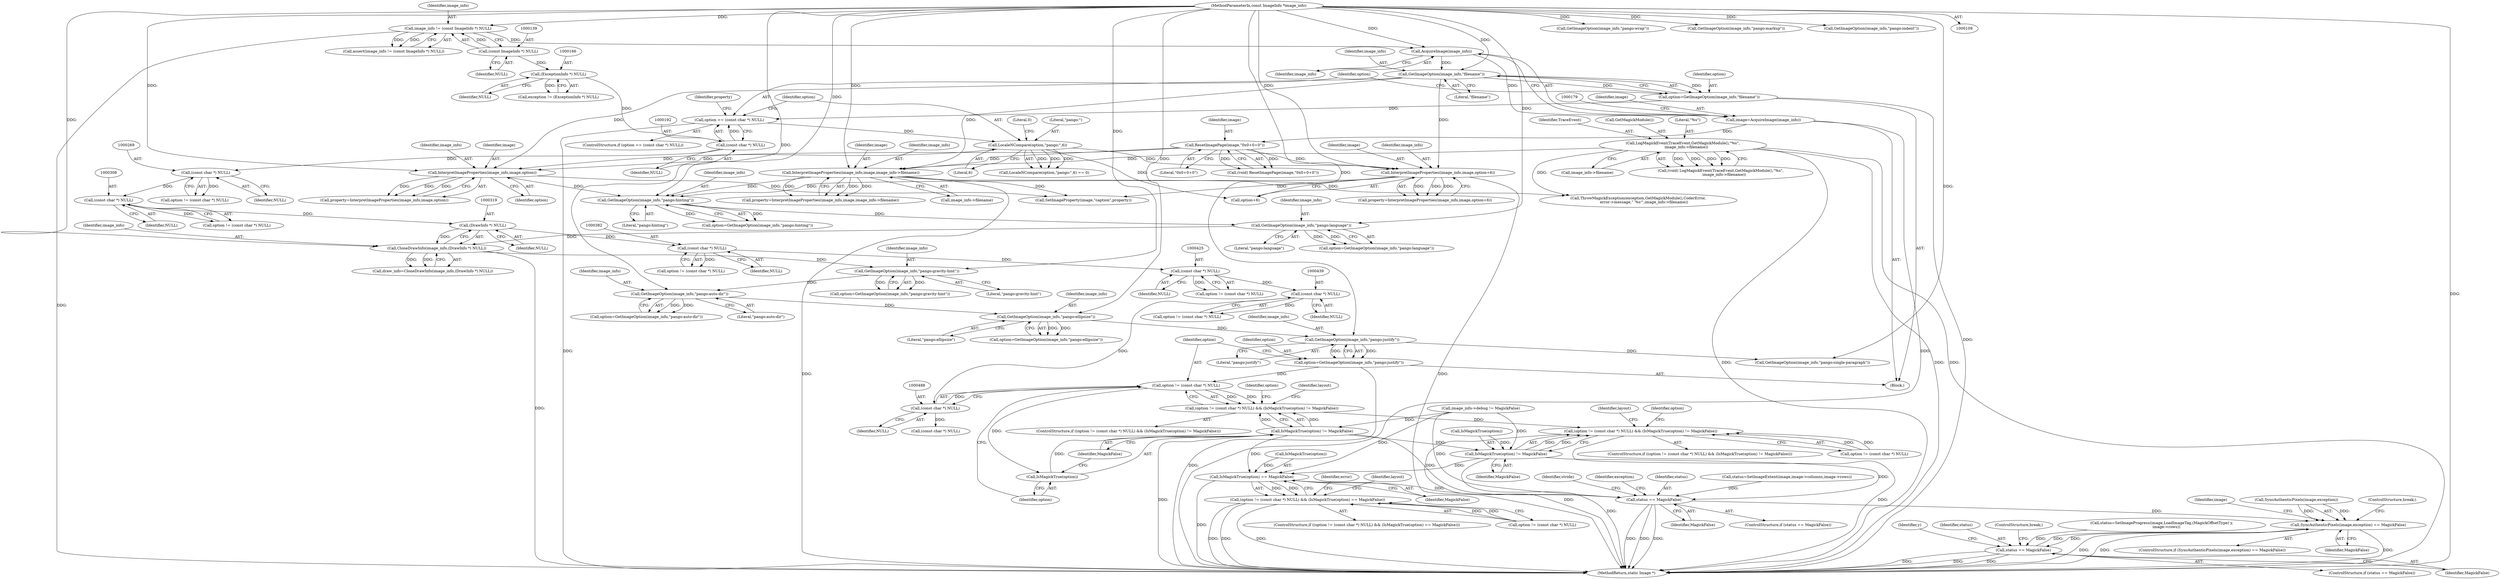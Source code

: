 digraph "0_ImageMagick_f6e9d0d9955e85bdd7540b251cd50d598dacc5e6_42@pointer" {
"1000485" [label="(Call,option != (const char *) NULL)"];
"1000478" [label="(Call,option=GetImageOption(image_info,\"pango:justify\"))"];
"1000480" [label="(Call,GetImageOption(image_info,\"pango:justify\"))"];
"1000432" [label="(Call,GetImageOption(image_info,\"pango:ellipsize\"))"];
"1000418" [label="(Call,GetImageOption(image_info,\"pango:auto-dir\"))"];
"1000375" [label="(Call,GetImageOption(image_info,\"pango:gravity-hint\"))"];
"1000316" [label="(Call,CloneDrawInfo(image_info,(DrawInfo *) NULL))"];
"1000301" [label="(Call,GetImageOption(image_info,\"pango:language\"))"];
"1000262" [label="(Call,GetImageOption(image_info,\"pango:hinting\"))"];
"1000221" [label="(Call,InterpretImageProperties(image_info,image,option))"];
"1000185" [label="(Call,GetImageOption(image_info,\"filename\"))"];
"1000176" [label="(Call,AcquireImage(image_info))"];
"1000136" [label="(Call,image_info != (const ImageInfo *) NULL)"];
"1000110" [label="(MethodParameterIn,const ImageInfo *image_info)"];
"1000138" [label="(Call,(const ImageInfo *) NULL)"];
"1000180" [label="(Call,ResetImagePage(image,\"0x0+0+0\"))"];
"1000174" [label="(Call,image=AcquireImage(image_info))"];
"1000205" [label="(Call,LocaleNCompare(option,\"pango:\",6))"];
"1000189" [label="(Call,option == (const char *) NULL)"];
"1000183" [label="(Call,option=GetImageOption(image_info,\"filename\"))"];
"1000191" [label="(Call,(const char *) NULL)"];
"1000165" [label="(Call,(ExceptionInfo *) NULL)"];
"1000196" [label="(Call,InterpretImageProperties(image_info,image,image_info->filename))"];
"1000155" [label="(Call,LogMagickEvent(TraceEvent,GetMagickModule(),\"%s\",\n      image_info->filename))"];
"1000212" [label="(Call,InterpretImageProperties(image_info,image,option+6))"];
"1000318" [label="(Call,(DrawInfo *) NULL)"];
"1000307" [label="(Call,(const char *) NULL)"];
"1000268" [label="(Call,(const char *) NULL)"];
"1000487" [label="(Call,(const char *) NULL)"];
"1000438" [label="(Call,(const char *) NULL)"];
"1000424" [label="(Call,(const char *) NULL)"];
"1000381" [label="(Call,(const char *) NULL)"];
"1000484" [label="(Call,(option != (const char *) NULL) && (IsMagickTrue(option) != MagickFalse))"];
"1000503" [label="(Call,(option != (const char *) NULL) && (IsMagickTrue(option) != MagickFalse))"];
"1000491" [label="(Call,IsMagickTrue(option))"];
"1000490" [label="(Call,IsMagickTrue(option) != MagickFalse)"];
"1000509" [label="(Call,IsMagickTrue(option) != MagickFalse)"];
"1000694" [label="(Call,IsMagickTrue(option) == MagickFalse)"];
"1000688" [label="(Call,(option != (const char *) NULL) && (IsMagickTrue(option) == MagickFalse))"];
"1000925" [label="(Call,status == MagickFalse)"];
"1001167" [label="(Call,SyncAuthenticPixels(image,exception) == MagickFalse)"];
"1001194" [label="(Call,status == MagickFalse)"];
"1000481" [label="(Identifier,image_info)"];
"1000303" [label="(Literal,\"pango:language\")"];
"1000503" [label="(Call,(option != (const char *) NULL) && (IsMagickTrue(option) != MagickFalse))"];
"1000219" [label="(Call,property=InterpretImageProperties(image_info,image,option))"];
"1000707" [label="(Identifier,error)"];
"1000195" [label="(Identifier,property)"];
"1000305" [label="(Call,option != (const char *) NULL)"];
"1000420" [label="(Literal,\"pango:auto-dir\")"];
"1000191" [label="(Call,(const char *) NULL)"];
"1000433" [label="(Identifier,image_info)"];
"1000927" [label="(Identifier,MagickFalse)"];
"1000492" [label="(Identifier,option)"];
"1001052" [label="(Identifier,y)"];
"1000222" [label="(Identifier,image_info)"];
"1000498" [label="(Identifier,option)"];
"1000432" [label="(Call,GetImageOption(image_info,\"pango:ellipsize\"))"];
"1000187" [label="(Literal,\"filename\")"];
"1000495" [label="(Identifier,layout)"];
"1000135" [label="(Call,assert(image_info != (const ImageInfo *) NULL))"];
"1000480" [label="(Call,GetImageOption(image_info,\"pango:justify\"))"];
"1000478" [label="(Call,option=GetImageOption(image_info,\"pango:justify\"))"];
"1000214" [label="(Identifier,image)"];
"1000510" [label="(Call,IsMagickTrue(option))"];
"1001194" [label="(Call,status == MagickFalse)"];
"1000270" [label="(Identifier,NULL)"];
"1000689" [label="(Call,option != (const char *) NULL)"];
"1001166" [label="(ControlStructure,if (SyncAuthenticPixels(image,exception) == MagickFalse))"];
"1000155" [label="(Call,LogMagickEvent(TraceEvent,GetMagickModule(),\"%s\",\n      image_info->filename))"];
"1000483" [label="(ControlStructure,if ((option != (const char *) NULL) && (IsMagickTrue(option) != MagickFalse)))"];
"1000939" [label="(Identifier,stride)"];
"1001193" [label="(ControlStructure,if (status == MagickFalse))"];
"1000176" [label="(Call,AcquireImage(image_info))"];
"1000314" [label="(Call,draw_info=CloneDrawInfo(image_info,(DrawInfo *) NULL))"];
"1000190" [label="(Identifier,option)"];
"1000140" [label="(Identifier,NULL)"];
"1001213" [label="(MethodReturn,static Image *)"];
"1000506" [label="(Call,(const char *) NULL)"];
"1000512" [label="(Identifier,MagickFalse)"];
"1000318" [label="(Call,(DrawInfo *) NULL)"];
"1000268" [label="(Call,(const char *) NULL)"];
"1000377" [label="(Literal,\"pango:gravity-hint\")"];
"1000694" [label="(Call,IsMagickTrue(option) == MagickFalse)"];
"1000487" [label="(Call,(const char *) NULL)"];
"1000189" [label="(Call,option == (const char *) NULL)"];
"1000307" [label="(Call,(const char *) NULL)"];
"1001167" [label="(Call,SyncAuthenticPixels(image,exception) == MagickFalse)"];
"1000687" [label="(ControlStructure,if ((option != (const char *) NULL) && (IsMagickTrue(option) == MagickFalse)))"];
"1000518" [label="(Call,GetImageOption(image_info,\"pango:wrap\"))"];
"1000419" [label="(Identifier,image_info)"];
"1000493" [label="(Identifier,MagickFalse)"];
"1000198" [label="(Identifier,image)"];
"1000186" [label="(Identifier,image_info)"];
"1000197" [label="(Identifier,image_info)"];
"1001171" [label="(Identifier,MagickFalse)"];
"1000383" [label="(Identifier,NULL)"];
"1000182" [label="(Literal,\"0x0+0+0\")"];
"1000224" [label="(Identifier,option)"];
"1000156" [label="(Identifier,TraceEvent)"];
"1000180" [label="(Call,ResetImagePage(image,\"0x0+0+0\"))"];
"1000316" [label="(Call,CloneDrawInfo(image_info,(DrawInfo *) NULL))"];
"1000212" [label="(Call,InterpretImageProperties(image_info,image,option+6))"];
"1000165" [label="(Call,(ExceptionInfo *) NULL)"];
"1000260" [label="(Call,option=GetImageOption(image_info,\"pango:hinting\"))"];
"1000699" [label="(Identifier,layout)"];
"1000416" [label="(Call,option=GetImageOption(image_info,\"pango:auto-dir\"))"];
"1001195" [label="(Identifier,status)"];
"1000194" [label="(Call,property=InterpretImageProperties(image_info,image,image_info->filename))"];
"1000430" [label="(Call,option=GetImageOption(image_info,\"pango:ellipsize\"))"];
"1000215" [label="(Call,option+6)"];
"1000137" [label="(Identifier,image_info)"];
"1000159" [label="(Call,image_info->filename)"];
"1000684" [label="(Call,GetImageOption(image_info,\"pango:markup\"))"];
"1000485" [label="(Call,option != (const char *) NULL)"];
"1001196" [label="(Identifier,MagickFalse)"];
"1000930" [label="(Identifier,exception)"];
"1000422" [label="(Call,option != (const char *) NULL)"];
"1000175" [label="(Identifier,image)"];
"1000381" [label="(Call,(const char *) NULL)"];
"1000262" [label="(Call,GetImageOption(image_info,\"pango:hinting\"))"];
"1000177" [label="(Identifier,image_info)"];
"1000205" [label="(Call,LocaleNCompare(option,\"pango:\",6))"];
"1000302" [label="(Identifier,image_info)"];
"1000320" [label="(Identifier,NULL)"];
"1000726" [label="(Call,ThrowMagickException(exception,GetMagickModule(),CoderError,\n          error->message,\"`%s'\",image_info->filename))"];
"1000926" [label="(Identifier,status)"];
"1000157" [label="(Call,GetMagickModule())"];
"1000426" [label="(Identifier,NULL)"];
"1000438" [label="(Call,(const char *) NULL)"];
"1000227" [label="(Call,SetImageProperty(image,\"caption\",property))"];
"1000486" [label="(Identifier,option)"];
"1000502" [label="(ControlStructure,if ((option != (const char *) NULL) && (IsMagickTrue(option) != MagickFalse)))"];
"1000209" [label="(Literal,0)"];
"1000196" [label="(Call,InterpretImageProperties(image_info,image,image_info->filename))"];
"1000204" [label="(Call,LocaleNCompare(option,\"pango:\",6) == 0)"];
"1000914" [label="(Call,status=SetImageExtent(image,image->columns,image->rows))"];
"1000174" [label="(Call,image=AcquireImage(image_info))"];
"1000206" [label="(Identifier,option)"];
"1000375" [label="(Call,GetImageOption(image_info,\"pango:gravity-hint\"))"];
"1000925" [label="(Call,status == MagickFalse)"];
"1000188" [label="(ControlStructure,if (option == (const char *) NULL))"];
"1000440" [label="(Identifier,NULL)"];
"1000184" [label="(Identifier,option)"];
"1000110" [label="(MethodParameterIn,const ImageInfo *image_info)"];
"1000148" [label="(Call,image_info->debug != MagickFalse)"];
"1000167" [label="(Identifier,NULL)"];
"1000223" [label="(Identifier,image)"];
"1001176" [label="(Identifier,image)"];
"1000158" [label="(Literal,\"%s\")"];
"1000210" [label="(Call,property=InterpretImageProperties(image_info,image,option+6))"];
"1000434" [label="(Literal,\"pango:ellipsize\")"];
"1001197" [label="(ControlStructure,break;)"];
"1000199" [label="(Call,image_info->filename)"];
"1000373" [label="(Call,option=GetImageOption(image_info,\"pango:gravity-hint\"))"];
"1000309" [label="(Identifier,NULL)"];
"1000514" [label="(Identifier,layout)"];
"1000424" [label="(Call,(const char *) NULL)"];
"1000557" [label="(Call,GetImageOption(image_info,\"pango:indent\"))"];
"1000484" [label="(Call,(option != (const char *) NULL) && (IsMagickTrue(option) != MagickFalse))"];
"1000418" [label="(Call,GetImageOption(image_info,\"pango:auto-dir\"))"];
"1000112" [label="(Block,)"];
"1000263" [label="(Identifier,image_info)"];
"1000178" [label="(Call,(void) ResetImagePage(image,\"0x0+0+0\"))"];
"1000376" [label="(Identifier,image_info)"];
"1000207" [label="(Literal,\"pango:\")"];
"1000299" [label="(Call,option=GetImageOption(image_info,\"pango:language\"))"];
"1000136" [label="(Call,image_info != (const ImageInfo *) NULL)"];
"1000163" [label="(Call,exception != (ExceptionInfo *) NULL)"];
"1000491" [label="(Call,IsMagickTrue(option))"];
"1000266" [label="(Call,option != (const char *) NULL)"];
"1000317" [label="(Identifier,image_info)"];
"1001182" [label="(Call,status=SetImageProgress(image,LoadImageTag,(MagickOffsetType) y,\n        image->rows))"];
"1000221" [label="(Call,InterpretImageProperties(image_info,image,option))"];
"1000379" [label="(Call,option != (const char *) NULL)"];
"1000924" [label="(ControlStructure,if (status == MagickFalse))"];
"1000208" [label="(Literal,6)"];
"1000153" [label="(Call,(void) LogMagickEvent(TraceEvent,GetMagickModule(),\"%s\",\n      image_info->filename))"];
"1000301" [label="(Call,GetImageOption(image_info,\"pango:language\"))"];
"1001168" [label="(Call,SyncAuthenticPixels(image,exception))"];
"1000183" [label="(Call,option=GetImageOption(image_info,\"filename\"))"];
"1000697" [label="(Identifier,MagickFalse)"];
"1000490" [label="(Call,IsMagickTrue(option) != MagickFalse)"];
"1000509" [label="(Call,IsMagickTrue(option) != MagickFalse)"];
"1000213" [label="(Identifier,image_info)"];
"1000181" [label="(Identifier,image)"];
"1001172" [label="(ControlStructure,break;)"];
"1000482" [label="(Literal,\"pango:justify\")"];
"1000185" [label="(Call,GetImageOption(image_info,\"filename\"))"];
"1000489" [label="(Identifier,NULL)"];
"1000504" [label="(Call,option != (const char *) NULL)"];
"1000264" [label="(Literal,\"pango:hinting\")"];
"1000138" [label="(Call,(const ImageInfo *) NULL)"];
"1000499" [label="(Call,GetImageOption(image_info,\"pango:single-paragraph\"))"];
"1000479" [label="(Identifier,option)"];
"1000688" [label="(Call,(option != (const char *) NULL) && (IsMagickTrue(option) == MagickFalse))"];
"1000193" [label="(Identifier,NULL)"];
"1000517" [label="(Identifier,option)"];
"1000436" [label="(Call,option != (const char *) NULL)"];
"1000695" [label="(Call,IsMagickTrue(option))"];
"1000485" -> "1000484"  [label="AST: "];
"1000485" -> "1000487"  [label="CFG: "];
"1000486" -> "1000485"  [label="AST: "];
"1000487" -> "1000485"  [label="AST: "];
"1000492" -> "1000485"  [label="CFG: "];
"1000484" -> "1000485"  [label="CFG: "];
"1000485" -> "1000484"  [label="DDG: "];
"1000485" -> "1000484"  [label="DDG: "];
"1000478" -> "1000485"  [label="DDG: "];
"1000487" -> "1000485"  [label="DDG: "];
"1000485" -> "1000491"  [label="DDG: "];
"1000478" -> "1000112"  [label="AST: "];
"1000478" -> "1000480"  [label="CFG: "];
"1000479" -> "1000478"  [label="AST: "];
"1000480" -> "1000478"  [label="AST: "];
"1000486" -> "1000478"  [label="CFG: "];
"1000478" -> "1001213"  [label="DDG: "];
"1000480" -> "1000478"  [label="DDG: "];
"1000480" -> "1000478"  [label="DDG: "];
"1000480" -> "1000482"  [label="CFG: "];
"1000481" -> "1000480"  [label="AST: "];
"1000482" -> "1000480"  [label="AST: "];
"1000432" -> "1000480"  [label="DDG: "];
"1000110" -> "1000480"  [label="DDG: "];
"1000480" -> "1000499"  [label="DDG: "];
"1000432" -> "1000430"  [label="AST: "];
"1000432" -> "1000434"  [label="CFG: "];
"1000433" -> "1000432"  [label="AST: "];
"1000434" -> "1000432"  [label="AST: "];
"1000430" -> "1000432"  [label="CFG: "];
"1000432" -> "1000430"  [label="DDG: "];
"1000432" -> "1000430"  [label="DDG: "];
"1000418" -> "1000432"  [label="DDG: "];
"1000110" -> "1000432"  [label="DDG: "];
"1000418" -> "1000416"  [label="AST: "];
"1000418" -> "1000420"  [label="CFG: "];
"1000419" -> "1000418"  [label="AST: "];
"1000420" -> "1000418"  [label="AST: "];
"1000416" -> "1000418"  [label="CFG: "];
"1000418" -> "1000416"  [label="DDG: "];
"1000418" -> "1000416"  [label="DDG: "];
"1000375" -> "1000418"  [label="DDG: "];
"1000110" -> "1000418"  [label="DDG: "];
"1000375" -> "1000373"  [label="AST: "];
"1000375" -> "1000377"  [label="CFG: "];
"1000376" -> "1000375"  [label="AST: "];
"1000377" -> "1000375"  [label="AST: "];
"1000373" -> "1000375"  [label="CFG: "];
"1000375" -> "1000373"  [label="DDG: "];
"1000375" -> "1000373"  [label="DDG: "];
"1000316" -> "1000375"  [label="DDG: "];
"1000110" -> "1000375"  [label="DDG: "];
"1000316" -> "1000314"  [label="AST: "];
"1000316" -> "1000318"  [label="CFG: "];
"1000317" -> "1000316"  [label="AST: "];
"1000318" -> "1000316"  [label="AST: "];
"1000314" -> "1000316"  [label="CFG: "];
"1000316" -> "1001213"  [label="DDG: "];
"1000316" -> "1000314"  [label="DDG: "];
"1000316" -> "1000314"  [label="DDG: "];
"1000301" -> "1000316"  [label="DDG: "];
"1000110" -> "1000316"  [label="DDG: "];
"1000318" -> "1000316"  [label="DDG: "];
"1000301" -> "1000299"  [label="AST: "];
"1000301" -> "1000303"  [label="CFG: "];
"1000302" -> "1000301"  [label="AST: "];
"1000303" -> "1000301"  [label="AST: "];
"1000299" -> "1000301"  [label="CFG: "];
"1000301" -> "1000299"  [label="DDG: "];
"1000301" -> "1000299"  [label="DDG: "];
"1000262" -> "1000301"  [label="DDG: "];
"1000110" -> "1000301"  [label="DDG: "];
"1000262" -> "1000260"  [label="AST: "];
"1000262" -> "1000264"  [label="CFG: "];
"1000263" -> "1000262"  [label="AST: "];
"1000264" -> "1000262"  [label="AST: "];
"1000260" -> "1000262"  [label="CFG: "];
"1000262" -> "1000260"  [label="DDG: "];
"1000262" -> "1000260"  [label="DDG: "];
"1000221" -> "1000262"  [label="DDG: "];
"1000196" -> "1000262"  [label="DDG: "];
"1000212" -> "1000262"  [label="DDG: "];
"1000110" -> "1000262"  [label="DDG: "];
"1000221" -> "1000219"  [label="AST: "];
"1000221" -> "1000224"  [label="CFG: "];
"1000222" -> "1000221"  [label="AST: "];
"1000223" -> "1000221"  [label="AST: "];
"1000224" -> "1000221"  [label="AST: "];
"1000219" -> "1000221"  [label="CFG: "];
"1000221" -> "1000219"  [label="DDG: "];
"1000221" -> "1000219"  [label="DDG: "];
"1000221" -> "1000219"  [label="DDG: "];
"1000185" -> "1000221"  [label="DDG: "];
"1000110" -> "1000221"  [label="DDG: "];
"1000180" -> "1000221"  [label="DDG: "];
"1000205" -> "1000221"  [label="DDG: "];
"1000221" -> "1000227"  [label="DDG: "];
"1000185" -> "1000183"  [label="AST: "];
"1000185" -> "1000187"  [label="CFG: "];
"1000186" -> "1000185"  [label="AST: "];
"1000187" -> "1000185"  [label="AST: "];
"1000183" -> "1000185"  [label="CFG: "];
"1000185" -> "1000183"  [label="DDG: "];
"1000185" -> "1000183"  [label="DDG: "];
"1000176" -> "1000185"  [label="DDG: "];
"1000110" -> "1000185"  [label="DDG: "];
"1000185" -> "1000196"  [label="DDG: "];
"1000185" -> "1000212"  [label="DDG: "];
"1000176" -> "1000174"  [label="AST: "];
"1000176" -> "1000177"  [label="CFG: "];
"1000177" -> "1000176"  [label="AST: "];
"1000174" -> "1000176"  [label="CFG: "];
"1000176" -> "1000174"  [label="DDG: "];
"1000136" -> "1000176"  [label="DDG: "];
"1000110" -> "1000176"  [label="DDG: "];
"1000136" -> "1000135"  [label="AST: "];
"1000136" -> "1000138"  [label="CFG: "];
"1000137" -> "1000136"  [label="AST: "];
"1000138" -> "1000136"  [label="AST: "];
"1000135" -> "1000136"  [label="CFG: "];
"1000136" -> "1001213"  [label="DDG: "];
"1000136" -> "1000135"  [label="DDG: "];
"1000136" -> "1000135"  [label="DDG: "];
"1000110" -> "1000136"  [label="DDG: "];
"1000138" -> "1000136"  [label="DDG: "];
"1000110" -> "1000109"  [label="AST: "];
"1000110" -> "1001213"  [label="DDG: "];
"1000110" -> "1000196"  [label="DDG: "];
"1000110" -> "1000212"  [label="DDG: "];
"1000110" -> "1000499"  [label="DDG: "];
"1000110" -> "1000518"  [label="DDG: "];
"1000110" -> "1000557"  [label="DDG: "];
"1000110" -> "1000684"  [label="DDG: "];
"1000138" -> "1000140"  [label="CFG: "];
"1000139" -> "1000138"  [label="AST: "];
"1000140" -> "1000138"  [label="AST: "];
"1000138" -> "1000165"  [label="DDG: "];
"1000180" -> "1000178"  [label="AST: "];
"1000180" -> "1000182"  [label="CFG: "];
"1000181" -> "1000180"  [label="AST: "];
"1000182" -> "1000180"  [label="AST: "];
"1000178" -> "1000180"  [label="CFG: "];
"1000180" -> "1000178"  [label="DDG: "];
"1000180" -> "1000178"  [label="DDG: "];
"1000174" -> "1000180"  [label="DDG: "];
"1000180" -> "1000196"  [label="DDG: "];
"1000180" -> "1000212"  [label="DDG: "];
"1000174" -> "1000112"  [label="AST: "];
"1000175" -> "1000174"  [label="AST: "];
"1000179" -> "1000174"  [label="CFG: "];
"1000174" -> "1001213"  [label="DDG: "];
"1000205" -> "1000204"  [label="AST: "];
"1000205" -> "1000208"  [label="CFG: "];
"1000206" -> "1000205"  [label="AST: "];
"1000207" -> "1000205"  [label="AST: "];
"1000208" -> "1000205"  [label="AST: "];
"1000209" -> "1000205"  [label="CFG: "];
"1000205" -> "1000204"  [label="DDG: "];
"1000205" -> "1000204"  [label="DDG: "];
"1000205" -> "1000204"  [label="DDG: "];
"1000189" -> "1000205"  [label="DDG: "];
"1000205" -> "1000212"  [label="DDG: "];
"1000205" -> "1000215"  [label="DDG: "];
"1000189" -> "1000188"  [label="AST: "];
"1000189" -> "1000191"  [label="CFG: "];
"1000190" -> "1000189"  [label="AST: "];
"1000191" -> "1000189"  [label="AST: "];
"1000195" -> "1000189"  [label="CFG: "];
"1000206" -> "1000189"  [label="CFG: "];
"1000189" -> "1001213"  [label="DDG: "];
"1000183" -> "1000189"  [label="DDG: "];
"1000191" -> "1000189"  [label="DDG: "];
"1000183" -> "1000112"  [label="AST: "];
"1000184" -> "1000183"  [label="AST: "];
"1000190" -> "1000183"  [label="CFG: "];
"1000183" -> "1001213"  [label="DDG: "];
"1000191" -> "1000193"  [label="CFG: "];
"1000192" -> "1000191"  [label="AST: "];
"1000193" -> "1000191"  [label="AST: "];
"1000165" -> "1000191"  [label="DDG: "];
"1000191" -> "1000268"  [label="DDG: "];
"1000165" -> "1000163"  [label="AST: "];
"1000165" -> "1000167"  [label="CFG: "];
"1000166" -> "1000165"  [label="AST: "];
"1000167" -> "1000165"  [label="AST: "];
"1000163" -> "1000165"  [label="CFG: "];
"1000165" -> "1000163"  [label="DDG: "];
"1000196" -> "1000194"  [label="AST: "];
"1000196" -> "1000199"  [label="CFG: "];
"1000197" -> "1000196"  [label="AST: "];
"1000198" -> "1000196"  [label="AST: "];
"1000199" -> "1000196"  [label="AST: "];
"1000194" -> "1000196"  [label="CFG: "];
"1000196" -> "1001213"  [label="DDG: "];
"1000196" -> "1000194"  [label="DDG: "];
"1000196" -> "1000194"  [label="DDG: "];
"1000196" -> "1000194"  [label="DDG: "];
"1000155" -> "1000196"  [label="DDG: "];
"1000196" -> "1000227"  [label="DDG: "];
"1000196" -> "1000726"  [label="DDG: "];
"1000155" -> "1000153"  [label="AST: "];
"1000155" -> "1000159"  [label="CFG: "];
"1000156" -> "1000155"  [label="AST: "];
"1000157" -> "1000155"  [label="AST: "];
"1000158" -> "1000155"  [label="AST: "];
"1000159" -> "1000155"  [label="AST: "];
"1000153" -> "1000155"  [label="CFG: "];
"1000155" -> "1001213"  [label="DDG: "];
"1000155" -> "1001213"  [label="DDG: "];
"1000155" -> "1001213"  [label="DDG: "];
"1000155" -> "1000153"  [label="DDG: "];
"1000155" -> "1000153"  [label="DDG: "];
"1000155" -> "1000153"  [label="DDG: "];
"1000155" -> "1000153"  [label="DDG: "];
"1000155" -> "1000726"  [label="DDG: "];
"1000212" -> "1000210"  [label="AST: "];
"1000212" -> "1000215"  [label="CFG: "];
"1000213" -> "1000212"  [label="AST: "];
"1000214" -> "1000212"  [label="AST: "];
"1000215" -> "1000212"  [label="AST: "];
"1000210" -> "1000212"  [label="CFG: "];
"1000212" -> "1001213"  [label="DDG: "];
"1000212" -> "1000210"  [label="DDG: "];
"1000212" -> "1000210"  [label="DDG: "];
"1000212" -> "1000210"  [label="DDG: "];
"1000212" -> "1000227"  [label="DDG: "];
"1000318" -> "1000320"  [label="CFG: "];
"1000319" -> "1000318"  [label="AST: "];
"1000320" -> "1000318"  [label="AST: "];
"1000307" -> "1000318"  [label="DDG: "];
"1000318" -> "1000381"  [label="DDG: "];
"1000307" -> "1000305"  [label="AST: "];
"1000307" -> "1000309"  [label="CFG: "];
"1000308" -> "1000307"  [label="AST: "];
"1000309" -> "1000307"  [label="AST: "];
"1000305" -> "1000307"  [label="CFG: "];
"1000307" -> "1000305"  [label="DDG: "];
"1000268" -> "1000307"  [label="DDG: "];
"1000268" -> "1000266"  [label="AST: "];
"1000268" -> "1000270"  [label="CFG: "];
"1000269" -> "1000268"  [label="AST: "];
"1000270" -> "1000268"  [label="AST: "];
"1000266" -> "1000268"  [label="CFG: "];
"1000268" -> "1000266"  [label="DDG: "];
"1000487" -> "1000489"  [label="CFG: "];
"1000488" -> "1000487"  [label="AST: "];
"1000489" -> "1000487"  [label="AST: "];
"1000438" -> "1000487"  [label="DDG: "];
"1000487" -> "1000506"  [label="DDG: "];
"1000438" -> "1000436"  [label="AST: "];
"1000438" -> "1000440"  [label="CFG: "];
"1000439" -> "1000438"  [label="AST: "];
"1000440" -> "1000438"  [label="AST: "];
"1000436" -> "1000438"  [label="CFG: "];
"1000438" -> "1000436"  [label="DDG: "];
"1000424" -> "1000438"  [label="DDG: "];
"1000424" -> "1000422"  [label="AST: "];
"1000424" -> "1000426"  [label="CFG: "];
"1000425" -> "1000424"  [label="AST: "];
"1000426" -> "1000424"  [label="AST: "];
"1000422" -> "1000424"  [label="CFG: "];
"1000424" -> "1000422"  [label="DDG: "];
"1000381" -> "1000424"  [label="DDG: "];
"1000381" -> "1000379"  [label="AST: "];
"1000381" -> "1000383"  [label="CFG: "];
"1000382" -> "1000381"  [label="AST: "];
"1000383" -> "1000381"  [label="AST: "];
"1000379" -> "1000381"  [label="CFG: "];
"1000381" -> "1000379"  [label="DDG: "];
"1000484" -> "1000483"  [label="AST: "];
"1000484" -> "1000490"  [label="CFG: "];
"1000490" -> "1000484"  [label="AST: "];
"1000495" -> "1000484"  [label="CFG: "];
"1000498" -> "1000484"  [label="CFG: "];
"1000490" -> "1000484"  [label="DDG: "];
"1000490" -> "1000484"  [label="DDG: "];
"1000484" -> "1000503"  [label="DDG: "];
"1000503" -> "1000502"  [label="AST: "];
"1000503" -> "1000504"  [label="CFG: "];
"1000503" -> "1000509"  [label="CFG: "];
"1000504" -> "1000503"  [label="AST: "];
"1000509" -> "1000503"  [label="AST: "];
"1000514" -> "1000503"  [label="CFG: "];
"1000517" -> "1000503"  [label="CFG: "];
"1000503" -> "1001213"  [label="DDG: "];
"1000503" -> "1001213"  [label="DDG: "];
"1000504" -> "1000503"  [label="DDG: "];
"1000504" -> "1000503"  [label="DDG: "];
"1000509" -> "1000503"  [label="DDG: "];
"1000509" -> "1000503"  [label="DDG: "];
"1000491" -> "1000490"  [label="AST: "];
"1000491" -> "1000492"  [label="CFG: "];
"1000492" -> "1000491"  [label="AST: "];
"1000493" -> "1000491"  [label="CFG: "];
"1000491" -> "1000490"  [label="DDG: "];
"1000490" -> "1000493"  [label="CFG: "];
"1000493" -> "1000490"  [label="AST: "];
"1000490" -> "1001213"  [label="DDG: "];
"1000148" -> "1000490"  [label="DDG: "];
"1000490" -> "1000509"  [label="DDG: "];
"1000490" -> "1000694"  [label="DDG: "];
"1000490" -> "1000925"  [label="DDG: "];
"1000509" -> "1000512"  [label="CFG: "];
"1000510" -> "1000509"  [label="AST: "];
"1000512" -> "1000509"  [label="AST: "];
"1000509" -> "1001213"  [label="DDG: "];
"1000510" -> "1000509"  [label="DDG: "];
"1000148" -> "1000509"  [label="DDG: "];
"1000509" -> "1000694"  [label="DDG: "];
"1000509" -> "1000925"  [label="DDG: "];
"1000694" -> "1000688"  [label="AST: "];
"1000694" -> "1000697"  [label="CFG: "];
"1000695" -> "1000694"  [label="AST: "];
"1000697" -> "1000694"  [label="AST: "];
"1000688" -> "1000694"  [label="CFG: "];
"1000694" -> "1001213"  [label="DDG: "];
"1000694" -> "1000688"  [label="DDG: "];
"1000694" -> "1000688"  [label="DDG: "];
"1000695" -> "1000694"  [label="DDG: "];
"1000148" -> "1000694"  [label="DDG: "];
"1000694" -> "1000925"  [label="DDG: "];
"1000688" -> "1000687"  [label="AST: "];
"1000688" -> "1000689"  [label="CFG: "];
"1000689" -> "1000688"  [label="AST: "];
"1000699" -> "1000688"  [label="CFG: "];
"1000707" -> "1000688"  [label="CFG: "];
"1000688" -> "1001213"  [label="DDG: "];
"1000688" -> "1001213"  [label="DDG: "];
"1000688" -> "1001213"  [label="DDG: "];
"1000689" -> "1000688"  [label="DDG: "];
"1000689" -> "1000688"  [label="DDG: "];
"1000925" -> "1000924"  [label="AST: "];
"1000925" -> "1000927"  [label="CFG: "];
"1000926" -> "1000925"  [label="AST: "];
"1000927" -> "1000925"  [label="AST: "];
"1000930" -> "1000925"  [label="CFG: "];
"1000939" -> "1000925"  [label="CFG: "];
"1000925" -> "1001213"  [label="DDG: "];
"1000925" -> "1001213"  [label="DDG: "];
"1000925" -> "1001213"  [label="DDG: "];
"1000914" -> "1000925"  [label="DDG: "];
"1000148" -> "1000925"  [label="DDG: "];
"1000925" -> "1001167"  [label="DDG: "];
"1001167" -> "1001166"  [label="AST: "];
"1001167" -> "1001171"  [label="CFG: "];
"1001168" -> "1001167"  [label="AST: "];
"1001171" -> "1001167"  [label="AST: "];
"1001172" -> "1001167"  [label="CFG: "];
"1001176" -> "1001167"  [label="CFG: "];
"1001167" -> "1001213"  [label="DDG: "];
"1001167" -> "1001213"  [label="DDG: "];
"1001167" -> "1001213"  [label="DDG: "];
"1001168" -> "1001167"  [label="DDG: "];
"1001168" -> "1001167"  [label="DDG: "];
"1001194" -> "1001167"  [label="DDG: "];
"1001167" -> "1001194"  [label="DDG: "];
"1001194" -> "1001193"  [label="AST: "];
"1001194" -> "1001196"  [label="CFG: "];
"1001195" -> "1001194"  [label="AST: "];
"1001196" -> "1001194"  [label="AST: "];
"1001197" -> "1001194"  [label="CFG: "];
"1001052" -> "1001194"  [label="CFG: "];
"1001194" -> "1001213"  [label="DDG: "];
"1001194" -> "1001213"  [label="DDG: "];
"1001194" -> "1001213"  [label="DDG: "];
"1001182" -> "1001194"  [label="DDG: "];
}
